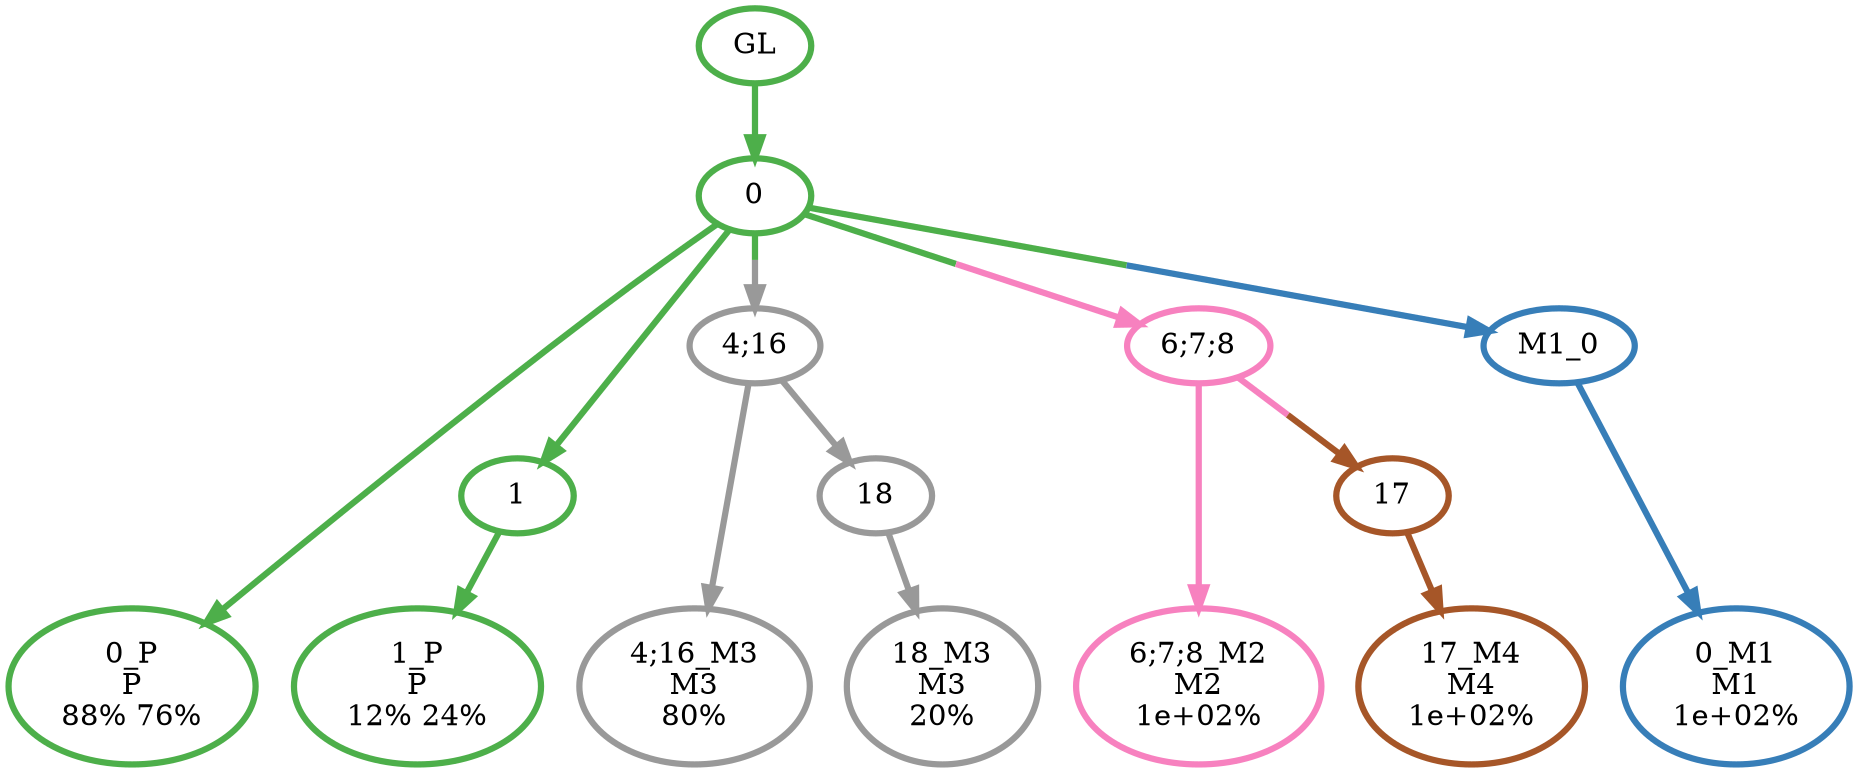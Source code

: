 digraph T {
	{
		rank=same
		12 [penwidth=3,colorscheme=set19,color=3,label="0_P\nP\n88% 76%"]
		10 [penwidth=3,colorscheme=set19,color=3,label="1_P\nP\n12% 24%"]
		9 [penwidth=3,colorscheme=set19,color=2,label="0_M1\nM1\n1e+02%"]
		8 [penwidth=3,colorscheme=set19,color=8,label="6;7;8_M2\nM2\n1e+02%"]
		7 [penwidth=3,colorscheme=set19,color=9,label="4;16_M3\nM3\n80%"]
		5 [penwidth=3,colorscheme=set19,color=9,label="18_M3\nM3\n20%"]
		4 [penwidth=3,colorscheme=set19,color=7,label="17_M4\nM4\n1e+02%"]
	}
	14 [penwidth=3,colorscheme=set19,color=3,label="GL"]
	13 [penwidth=3,colorscheme=set19,color=3,label="0"]
	11 [penwidth=3,colorscheme=set19,color=3,label="1"]
	6 [penwidth=3,colorscheme=set19,color=9,label="18"]
	3 [penwidth=3,colorscheme=set19,color=7,label="17"]
	2 [penwidth=3,colorscheme=set19,color=9,label="4;16"]
	1 [penwidth=3,colorscheme=set19,color=8,label="6;7;8"]
	0 [penwidth=3,colorscheme=set19,color=2,label="M1_0"]
	14 -> 13 [penwidth=3,colorscheme=set19,color=3]
	13 -> 12 [penwidth=3,colorscheme=set19,color=3]
	13 -> 11 [penwidth=3,colorscheme=set19,color=3]
	13 -> 0 [penwidth=3,colorscheme=set19,color="3;0.5:2"]
	13 -> 2 [penwidth=3,colorscheme=set19,color="3;0.5:9"]
	13 -> 1 [penwidth=3,colorscheme=set19,color="3;0.5:8"]
	11 -> 10 [penwidth=3,colorscheme=set19,color=3]
	6 -> 5 [penwidth=3,colorscheme=set19,color=9]
	3 -> 4 [penwidth=3,colorscheme=set19,color=7]
	2 -> 7 [penwidth=3,colorscheme=set19,color=9]
	2 -> 6 [penwidth=3,colorscheme=set19,color=9]
	1 -> 8 [penwidth=3,colorscheme=set19,color=8]
	1 -> 3 [penwidth=3,colorscheme=set19,color="8;0.5:7"]
	0 -> 9 [penwidth=3,colorscheme=set19,color=2]
}
